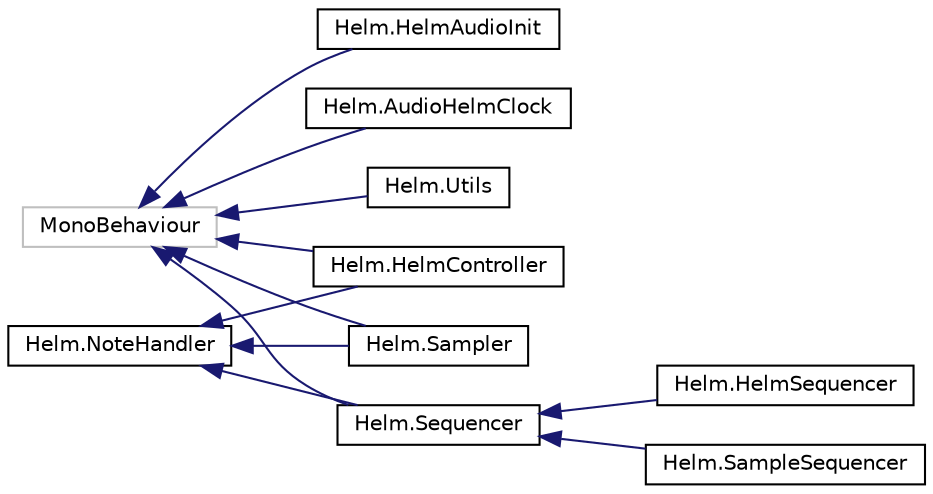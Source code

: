 digraph "Graphical Class Hierarchy"
{
  edge [fontname="Helvetica",fontsize="10",labelfontname="Helvetica",labelfontsize="10"];
  node [fontname="Helvetica",fontsize="10",shape=record];
  rankdir="LR";
  Node6 [label="MonoBehaviour",height=0.2,width=0.4,color="grey75", fillcolor="white", style="filled"];
  Node6 -> Node7 [dir="back",color="midnightblue",fontsize="10",style="solid",fontname="Helvetica"];
  Node7 [label="Helm.HelmAudioInit",height=0.2,width=0.4,color="black", fillcolor="white", style="filled",URL="$class_helm_1_1_helm_audio_init.html",tooltip="Ensures AudioSource and global AudioSettings are setup correctly for Helm native synthesizer usage..."];
  Node6 -> Node8 [dir="back",color="midnightblue",fontsize="10",style="solid",fontname="Helvetica"];
  Node8 [label="Helm.AudioHelmClock",height=0.2,width=0.4,color="black", fillcolor="white", style="filled",URL="$class_helm_1_1_audio_helm_clock.html",tooltip="Sets the BPM (beats per minute) of all sequencers and native Helm instances. "];
  Node6 -> Node1 [dir="back",color="midnightblue",fontsize="10",style="solid",fontname="Helvetica"];
  Node1 [label="Helm.HelmController",height=0.2,width=0.4,color="black", fillcolor="white", style="filled",URL="$class_helm_1_1_helm_controller.html",tooltip="An interface to a Helm native synthesizer instance(s). All native synth settings can be changed throu..."];
  Node6 -> Node2 [dir="back",color="midnightblue",fontsize="10",style="solid",fontname="Helvetica"];
  Node2 [label="Helm.Sampler",height=0.2,width=0.4,color="black", fillcolor="white", style="filled",URL="$class_helm_1_1_sampler.html",tooltip="The Sampler is a type of instrument that has a collection of audio samples to play and will play them..."];
  Node6 -> Node3 [dir="back",color="midnightblue",fontsize="10",style="solid",fontname="Helvetica"];
  Node3 [label="Helm.Sequencer",height=0.2,width=0.4,color="black", fillcolor="white", style="filled",URL="$class_helm_1_1_sequencer.html",tooltip="A series of notes and velocities on a timeline that can be used to trigger synth or sampler notes..."];
  Node3 -> Node4 [dir="back",color="midnightblue",fontsize="10",style="solid",fontname="Helvetica"];
  Node4 [label="Helm.HelmSequencer",height=0.2,width=0.4,color="black", fillcolor="white", style="filled",URL="$class_helm_1_1_helm_sequencer.html",tooltip="A sequencer of notes over time that will send its note on/off events to instances of a Helm native sy..."];
  Node3 -> Node5 [dir="back",color="midnightblue",fontsize="10",style="solid",fontname="Helvetica"];
  Node5 [label="Helm.SampleSequencer",height=0.2,width=0.4,color="black", fillcolor="white", style="filled",URL="$class_helm_1_1_sample_sequencer.html",tooltip="A sequencer of notes over time that will send its note on/off events to a Sampler instance that is at..."];
  Node6 -> Node9 [dir="back",color="midnightblue",fontsize="10",style="solid",fontname="Helvetica"];
  Node9 [label="Helm.Utils",height=0.2,width=0.4,color="black", fillcolor="white", style="filled",URL="$class_helm_1_1_utils.html",tooltip="Utility functions that are useful for audio/MIDI/music. "];
  Node0 [label="Helm.NoteHandler",height=0.2,width=0.4,color="black", fillcolor="white", style="filled",URL="$interface_helm_1_1_note_handler.html",tooltip="An interface for classes that can receive note on and off events. "];
  Node0 -> Node1 [dir="back",color="midnightblue",fontsize="10",style="solid",fontname="Helvetica"];
  Node0 -> Node2 [dir="back",color="midnightblue",fontsize="10",style="solid",fontname="Helvetica"];
  Node0 -> Node3 [dir="back",color="midnightblue",fontsize="10",style="solid",fontname="Helvetica"];
}
